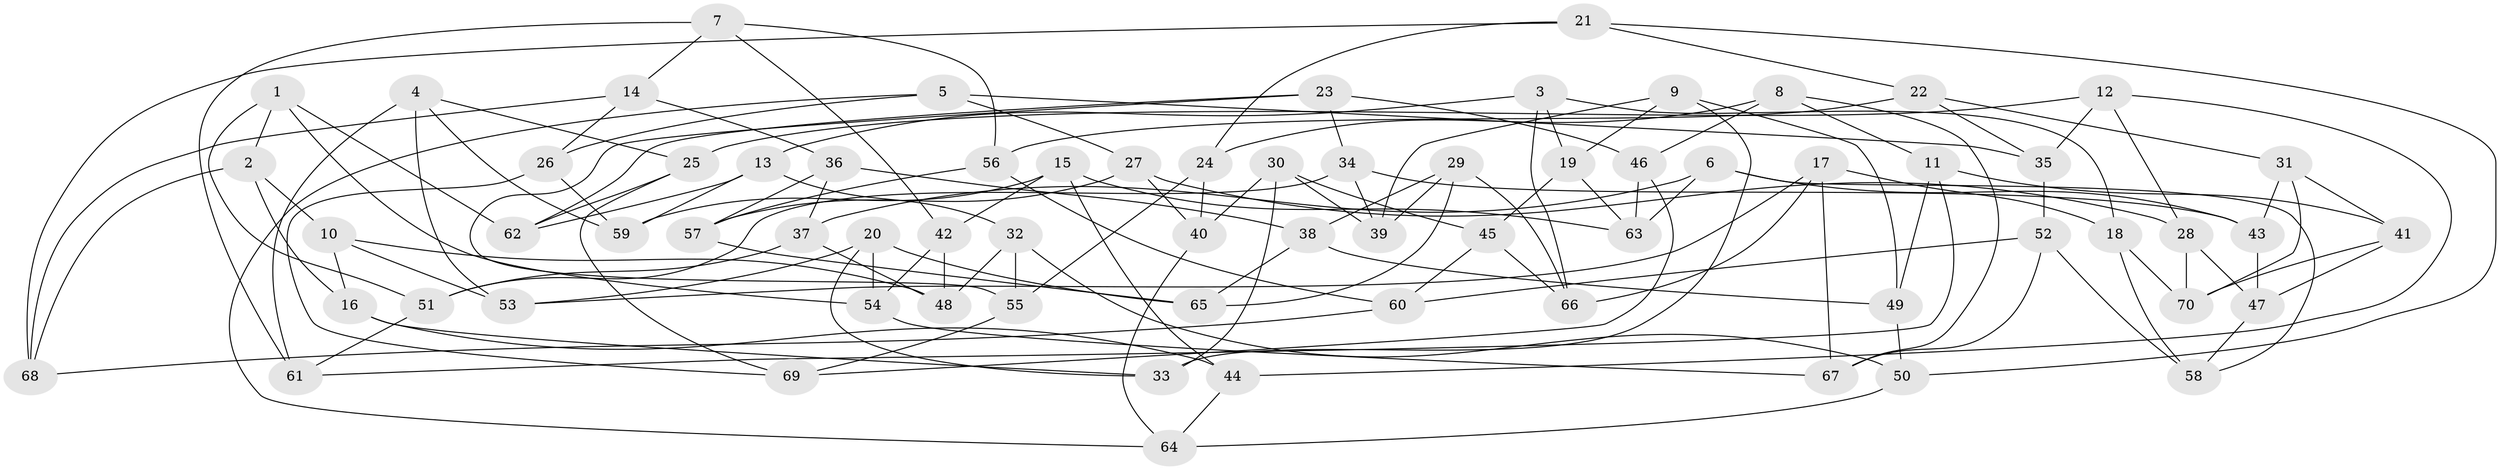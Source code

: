 // Generated by graph-tools (version 1.1) at 2025/11/02/27/25 16:11:46]
// undirected, 70 vertices, 140 edges
graph export_dot {
graph [start="1"]
  node [color=gray90,style=filled];
  1;
  2;
  3;
  4;
  5;
  6;
  7;
  8;
  9;
  10;
  11;
  12;
  13;
  14;
  15;
  16;
  17;
  18;
  19;
  20;
  21;
  22;
  23;
  24;
  25;
  26;
  27;
  28;
  29;
  30;
  31;
  32;
  33;
  34;
  35;
  36;
  37;
  38;
  39;
  40;
  41;
  42;
  43;
  44;
  45;
  46;
  47;
  48;
  49;
  50;
  51;
  52;
  53;
  54;
  55;
  56;
  57;
  58;
  59;
  60;
  61;
  62;
  63;
  64;
  65;
  66;
  67;
  68;
  69;
  70;
  1 -- 54;
  1 -- 2;
  1 -- 51;
  1 -- 62;
  2 -- 68;
  2 -- 10;
  2 -- 16;
  3 -- 18;
  3 -- 66;
  3 -- 13;
  3 -- 19;
  4 -- 59;
  4 -- 61;
  4 -- 25;
  4 -- 53;
  5 -- 35;
  5 -- 64;
  5 -- 27;
  5 -- 26;
  6 -- 43;
  6 -- 58;
  6 -- 37;
  6 -- 63;
  7 -- 56;
  7 -- 14;
  7 -- 42;
  7 -- 61;
  8 -- 11;
  8 -- 24;
  8 -- 46;
  8 -- 67;
  9 -- 49;
  9 -- 19;
  9 -- 39;
  9 -- 33;
  10 -- 53;
  10 -- 48;
  10 -- 16;
  11 -- 61;
  11 -- 41;
  11 -- 49;
  12 -- 35;
  12 -- 28;
  12 -- 44;
  12 -- 25;
  13 -- 62;
  13 -- 59;
  13 -- 32;
  14 -- 68;
  14 -- 26;
  14 -- 36;
  15 -- 42;
  15 -- 59;
  15 -- 63;
  15 -- 44;
  16 -- 33;
  16 -- 44;
  17 -- 18;
  17 -- 67;
  17 -- 66;
  17 -- 53;
  18 -- 58;
  18 -- 70;
  19 -- 63;
  19 -- 45;
  20 -- 53;
  20 -- 54;
  20 -- 33;
  20 -- 65;
  21 -- 68;
  21 -- 22;
  21 -- 24;
  21 -- 50;
  22 -- 31;
  22 -- 35;
  22 -- 56;
  23 -- 34;
  23 -- 46;
  23 -- 55;
  23 -- 62;
  24 -- 40;
  24 -- 55;
  25 -- 62;
  25 -- 69;
  26 -- 69;
  26 -- 59;
  27 -- 40;
  27 -- 28;
  27 -- 57;
  28 -- 47;
  28 -- 70;
  29 -- 38;
  29 -- 39;
  29 -- 66;
  29 -- 65;
  30 -- 40;
  30 -- 33;
  30 -- 39;
  30 -- 45;
  31 -- 70;
  31 -- 43;
  31 -- 41;
  32 -- 48;
  32 -- 55;
  32 -- 50;
  34 -- 51;
  34 -- 39;
  34 -- 43;
  35 -- 52;
  36 -- 37;
  36 -- 38;
  36 -- 57;
  37 -- 51;
  37 -- 48;
  38 -- 65;
  38 -- 49;
  40 -- 64;
  41 -- 70;
  41 -- 47;
  42 -- 48;
  42 -- 54;
  43 -- 47;
  44 -- 64;
  45 -- 60;
  45 -- 66;
  46 -- 63;
  46 -- 69;
  47 -- 58;
  49 -- 50;
  50 -- 64;
  51 -- 61;
  52 -- 60;
  52 -- 67;
  52 -- 58;
  54 -- 67;
  55 -- 69;
  56 -- 60;
  56 -- 57;
  57 -- 65;
  60 -- 68;
}
